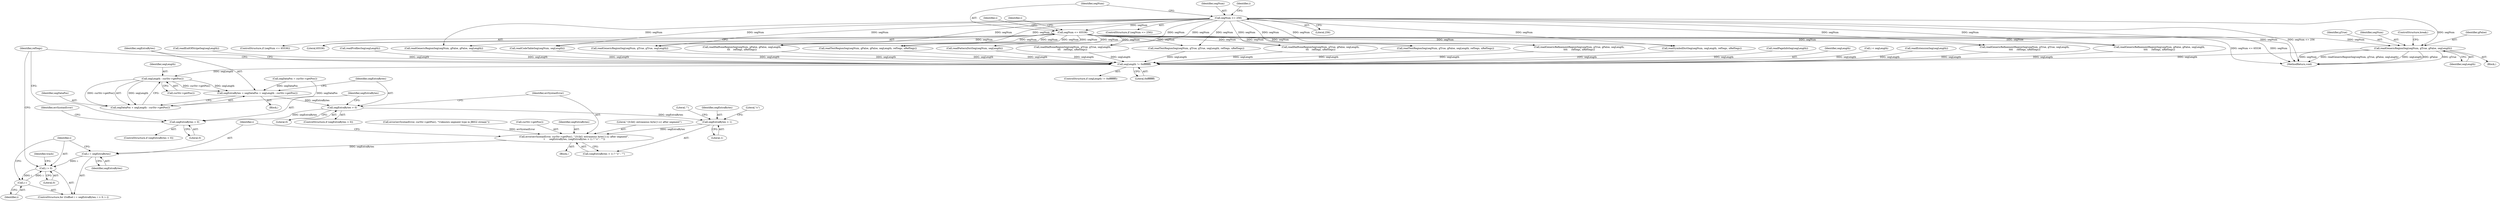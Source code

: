 digraph "0_poppler_58e04a08afee39370283c494ee2e4e392fd3b684@API" {
"1000426" [label="(Call,readGenericRegionSeg(segNum, gTrue, gFalse, segLength))"];
"1000220" [label="(Call,segNum <= 256)"];
"1000245" [label="(Call,segNum <= 65536)"];
"1000512" [label="(Call,segLength != 0xffffffff)"];
"1000521" [label="(Call,segLength - curStr->getPos())"];
"1000517" [label="(Call,segExtraBytes = segDataPos + segLength - curStr->getPos())"];
"1000525" [label="(Call,segExtraBytes > 0)"];
"1000535" [label="(Call,segExtraBytes > 1)"];
"1000529" [label="(Call,error(errSyntaxError, curStr->getPos(), \"{0:lld} extraneous byte{1:s} after segment\",\n \t      segExtraBytes, (segExtraBytes > 1) ? \"s\" : \"\"))"];
"1000543" [label="(Call,i = segExtraBytes)"];
"1000546" [label="(Call,i > 0)"];
"1000549" [label="(Call,i--)"];
"1000557" [label="(Call,segExtraBytes < 0)"];
"1000519" [label="(Call,segDataPos + segLength - curStr->getPos())"];
"1000347" [label="(Block,)"];
"1000539" [label="(Literal,\"\")"];
"1000351" [label="(Call,readSymbolDictSeg(segNum, segLength, refSegs, nRefSegs))"];
"1000554" [label="(Identifier,trash)"];
"1000458" [label="(Call,readGenericRefinementRegionSeg(segNum, gTrue, gTrue, segLength,\n\t\t\t\t     refSegs, nRefSegs))"];
"1000580" [label="(MethodReturn,void)"];
"1000419" [label="(Call,readGenericRegionSeg(segNum, gFalse, gFalse, segLength))"];
"1000433" [label="(Call,readGenericRegionSeg(segNum, gTrue, gTrue, segLength))"];
"1000467" [label="(Call,readPageInfoSeg(segLength))"];
"1000430" [label="(Identifier,segLength)"];
"1000536" [label="(Identifier,segExtraBytes)"];
"1000219" [label="(ControlStructure,if (segNum <= 256))"];
"1000387" [label="(Call,readPatternDictSeg(segNum, segLength))"];
"1000401" [label="(Call,readHalftoneRegionSeg(segNum, gTrue, gFalse, segLength,\n\t\t\t    refSegs, nRefSegs))"];
"1000449" [label="(Call,readGenericRefinementRegionSeg(segNum, gTrue, gFalse, segLength,\n\t\t\t\t     refSegs, nRefSegs))"];
"1000519" [label="(Call,segDataPos + segLength - curStr->getPos())"];
"1000317" [label="(Call,segDataPos = curStr->getPos())"];
"1000518" [label="(Identifier,segExtraBytes)"];
"1000525" [label="(Call,segExtraBytes > 0)"];
"1000550" [label="(Identifier,i)"];
"1000440" [label="(Call,readGenericRefinementRegionSeg(segNum, gFalse, gFalse, segLength,\n\t\t\t\t     refSegs, nRefSegs))"];
"1000559" [label="(Literal,0)"];
"1000543" [label="(Call,i = segExtraBytes)"];
"1000513" [label="(Identifier,segLength)"];
"1000532" [label="(Literal,\"{0:lld} extraneous byte{1:s} after segment\")"];
"1000479" [label="(Call,readCodeTableSeg(segNum, segLength))"];
"1000392" [label="(Call,readHalftoneRegionSeg(segNum, gFalse, gFalse, segLength,\n\t\t\t    refSegs, nRefSegs))"];
"1000537" [label="(Literal,1)"];
"1000541" [label="(ControlStructure,for (Goffset i = segExtraBytes; i > 0; i--))"];
"1000410" [label="(Call,readHalftoneRegionSeg(segNum, gTrue, gTrue, segLength,\n\t\t\t    refSegs, nRefSegs))"];
"1000548" [label="(Literal,0)"];
"1000512" [label="(Call,segLength != 0xffffffff)"];
"1000529" [label="(Call,error(errSyntaxError, curStr->getPos(), \"{0:lld} extraneous byte{1:s} after segment\",\n \t      segExtraBytes, (segExtraBytes > 1) ? \"s\" : \"\"))"];
"1000566" [label="(Identifier,refSegs)"];
"1000431" [label="(ControlStructure,break;)"];
"1000544" [label="(Identifier,i)"];
"1000272" [label="(Identifier,i)"];
"1000535" [label="(Call,segExtraBytes > 1)"];
"1000557" [label="(Call,segExtraBytes < 0)"];
"1000528" [label="(Block,)"];
"1000531" [label="(Call,curStr->getPos())"];
"1000245" [label="(Call,segNum <= 65536)"];
"1000360" [label="(Call,readTextRegionSeg(segNum, gFalse, gFalse, segLength, refSegs, nRefSegs))"];
"1000533" [label="(Identifier,segExtraBytes)"];
"1000521" [label="(Call,segLength - curStr->getPos())"];
"1000523" [label="(Call,curStr->getPos())"];
"1000429" [label="(Identifier,gFalse)"];
"1000526" [label="(Identifier,segExtraBytes)"];
"1000496" [label="(Call,i < segLength)"];
"1000534" [label="(Call,(segExtraBytes > 1) ? \"s\" : \"\")"];
"1000520" [label="(Identifier,segDataPos)"];
"1000546" [label="(Call,i > 0)"];
"1000378" [label="(Call,readTextRegionSeg(segNum, gTrue, gTrue, segLength, refSegs, nRefSegs))"];
"1000221" [label="(Identifier,segNum)"];
"1000484" [label="(Call,readExtensionSeg(segLength))"];
"1000247" [label="(Literal,65536)"];
"1000522" [label="(Identifier,segLength)"];
"1000547" [label="(Identifier,i)"];
"1000562" [label="(Identifier,errSyntaxError)"];
"1000549" [label="(Call,i--)"];
"1000426" [label="(Call,readGenericRegionSeg(segNum, gTrue, gFalse, segLength))"];
"1000222" [label="(Literal,256)"];
"1000220" [label="(Call,segNum <= 256)"];
"1000511" [label="(ControlStructure,if (segLength != 0xffffffff))"];
"1000524" [label="(ControlStructure,if (segExtraBytes > 0))"];
"1000517" [label="(Call,segExtraBytes = segDataPos + segLength - curStr->getPos())"];
"1000428" [label="(Identifier,gTrue)"];
"1000226" [label="(Identifier,i)"];
"1000545" [label="(Identifier,segExtraBytes)"];
"1000538" [label="(Literal,\"s\")"];
"1000246" [label="(Identifier,segNum)"];
"1000471" [label="(Call,readEndOfStripeSeg(segLength))"];
"1000475" [label="(Call,readProfilesSeg(segLength))"];
"1000527" [label="(Literal,0)"];
"1000530" [label="(Identifier,errSyntaxError)"];
"1000556" [label="(ControlStructure,if (segExtraBytes < 0))"];
"1000515" [label="(Block,)"];
"1000369" [label="(Call,readTextRegionSeg(segNum, gTrue, gFalse, segLength, refSegs, nRefSegs))"];
"1000427" [label="(Identifier,segNum)"];
"1000244" [label="(ControlStructure,if (segNum <= 65536))"];
"1000251" [label="(Identifier,i)"];
"1000558" [label="(Identifier,segExtraBytes)"];
"1000514" [label="(Literal,0xffffffff)"];
"1000488" [label="(Call,error(errSyntaxError, curStr->getPos(), \"Unknown segment type in JBIG2 stream\"))"];
"1000426" -> "1000347"  [label="AST: "];
"1000426" -> "1000430"  [label="CFG: "];
"1000427" -> "1000426"  [label="AST: "];
"1000428" -> "1000426"  [label="AST: "];
"1000429" -> "1000426"  [label="AST: "];
"1000430" -> "1000426"  [label="AST: "];
"1000431" -> "1000426"  [label="CFG: "];
"1000426" -> "1000580"  [label="DDG: gTrue"];
"1000426" -> "1000580"  [label="DDG: segNum"];
"1000426" -> "1000580"  [label="DDG: readGenericRegionSeg(segNum, gTrue, gFalse, segLength)"];
"1000426" -> "1000580"  [label="DDG: segLength"];
"1000426" -> "1000580"  [label="DDG: gFalse"];
"1000220" -> "1000426"  [label="DDG: segNum"];
"1000245" -> "1000426"  [label="DDG: segNum"];
"1000426" -> "1000512"  [label="DDG: segLength"];
"1000220" -> "1000219"  [label="AST: "];
"1000220" -> "1000222"  [label="CFG: "];
"1000221" -> "1000220"  [label="AST: "];
"1000222" -> "1000220"  [label="AST: "];
"1000226" -> "1000220"  [label="CFG: "];
"1000246" -> "1000220"  [label="CFG: "];
"1000220" -> "1000580"  [label="DDG: segNum"];
"1000220" -> "1000580"  [label="DDG: segNum <= 256"];
"1000220" -> "1000245"  [label="DDG: segNum"];
"1000220" -> "1000351"  [label="DDG: segNum"];
"1000220" -> "1000360"  [label="DDG: segNum"];
"1000220" -> "1000369"  [label="DDG: segNum"];
"1000220" -> "1000378"  [label="DDG: segNum"];
"1000220" -> "1000387"  [label="DDG: segNum"];
"1000220" -> "1000392"  [label="DDG: segNum"];
"1000220" -> "1000401"  [label="DDG: segNum"];
"1000220" -> "1000410"  [label="DDG: segNum"];
"1000220" -> "1000419"  [label="DDG: segNum"];
"1000220" -> "1000433"  [label="DDG: segNum"];
"1000220" -> "1000440"  [label="DDG: segNum"];
"1000220" -> "1000449"  [label="DDG: segNum"];
"1000220" -> "1000458"  [label="DDG: segNum"];
"1000220" -> "1000479"  [label="DDG: segNum"];
"1000245" -> "1000244"  [label="AST: "];
"1000245" -> "1000247"  [label="CFG: "];
"1000246" -> "1000245"  [label="AST: "];
"1000247" -> "1000245"  [label="AST: "];
"1000251" -> "1000245"  [label="CFG: "];
"1000272" -> "1000245"  [label="CFG: "];
"1000245" -> "1000580"  [label="DDG: segNum <= 65536"];
"1000245" -> "1000580"  [label="DDG: segNum"];
"1000245" -> "1000351"  [label="DDG: segNum"];
"1000245" -> "1000360"  [label="DDG: segNum"];
"1000245" -> "1000369"  [label="DDG: segNum"];
"1000245" -> "1000378"  [label="DDG: segNum"];
"1000245" -> "1000387"  [label="DDG: segNum"];
"1000245" -> "1000392"  [label="DDG: segNum"];
"1000245" -> "1000401"  [label="DDG: segNum"];
"1000245" -> "1000410"  [label="DDG: segNum"];
"1000245" -> "1000419"  [label="DDG: segNum"];
"1000245" -> "1000433"  [label="DDG: segNum"];
"1000245" -> "1000440"  [label="DDG: segNum"];
"1000245" -> "1000449"  [label="DDG: segNum"];
"1000245" -> "1000458"  [label="DDG: segNum"];
"1000245" -> "1000479"  [label="DDG: segNum"];
"1000512" -> "1000511"  [label="AST: "];
"1000512" -> "1000514"  [label="CFG: "];
"1000513" -> "1000512"  [label="AST: "];
"1000514" -> "1000512"  [label="AST: "];
"1000518" -> "1000512"  [label="CFG: "];
"1000566" -> "1000512"  [label="CFG: "];
"1000392" -> "1000512"  [label="DDG: segLength"];
"1000401" -> "1000512"  [label="DDG: segLength"];
"1000360" -> "1000512"  [label="DDG: segLength"];
"1000467" -> "1000512"  [label="DDG: segLength"];
"1000351" -> "1000512"  [label="DDG: segLength"];
"1000419" -> "1000512"  [label="DDG: segLength"];
"1000369" -> "1000512"  [label="DDG: segLength"];
"1000449" -> "1000512"  [label="DDG: segLength"];
"1000378" -> "1000512"  [label="DDG: segLength"];
"1000458" -> "1000512"  [label="DDG: segLength"];
"1000479" -> "1000512"  [label="DDG: segLength"];
"1000433" -> "1000512"  [label="DDG: segLength"];
"1000387" -> "1000512"  [label="DDG: segLength"];
"1000496" -> "1000512"  [label="DDG: segLength"];
"1000471" -> "1000512"  [label="DDG: segLength"];
"1000410" -> "1000512"  [label="DDG: segLength"];
"1000475" -> "1000512"  [label="DDG: segLength"];
"1000484" -> "1000512"  [label="DDG: segLength"];
"1000440" -> "1000512"  [label="DDG: segLength"];
"1000512" -> "1000521"  [label="DDG: segLength"];
"1000521" -> "1000519"  [label="AST: "];
"1000521" -> "1000523"  [label="CFG: "];
"1000522" -> "1000521"  [label="AST: "];
"1000523" -> "1000521"  [label="AST: "];
"1000519" -> "1000521"  [label="CFG: "];
"1000521" -> "1000517"  [label="DDG: segLength"];
"1000521" -> "1000517"  [label="DDG: curStr->getPos()"];
"1000521" -> "1000519"  [label="DDG: segLength"];
"1000521" -> "1000519"  [label="DDG: curStr->getPos()"];
"1000517" -> "1000515"  [label="AST: "];
"1000517" -> "1000519"  [label="CFG: "];
"1000518" -> "1000517"  [label="AST: "];
"1000519" -> "1000517"  [label="AST: "];
"1000526" -> "1000517"  [label="CFG: "];
"1000317" -> "1000517"  [label="DDG: segDataPos"];
"1000517" -> "1000525"  [label="DDG: segExtraBytes"];
"1000525" -> "1000524"  [label="AST: "];
"1000525" -> "1000527"  [label="CFG: "];
"1000526" -> "1000525"  [label="AST: "];
"1000527" -> "1000525"  [label="AST: "];
"1000530" -> "1000525"  [label="CFG: "];
"1000558" -> "1000525"  [label="CFG: "];
"1000525" -> "1000535"  [label="DDG: segExtraBytes"];
"1000525" -> "1000557"  [label="DDG: segExtraBytes"];
"1000535" -> "1000534"  [label="AST: "];
"1000535" -> "1000537"  [label="CFG: "];
"1000536" -> "1000535"  [label="AST: "];
"1000537" -> "1000535"  [label="AST: "];
"1000538" -> "1000535"  [label="CFG: "];
"1000539" -> "1000535"  [label="CFG: "];
"1000535" -> "1000529"  [label="DDG: segExtraBytes"];
"1000529" -> "1000528"  [label="AST: "];
"1000529" -> "1000534"  [label="CFG: "];
"1000530" -> "1000529"  [label="AST: "];
"1000531" -> "1000529"  [label="AST: "];
"1000532" -> "1000529"  [label="AST: "];
"1000533" -> "1000529"  [label="AST: "];
"1000534" -> "1000529"  [label="AST: "];
"1000544" -> "1000529"  [label="CFG: "];
"1000488" -> "1000529"  [label="DDG: errSyntaxError"];
"1000529" -> "1000543"  [label="DDG: segExtraBytes"];
"1000543" -> "1000541"  [label="AST: "];
"1000543" -> "1000545"  [label="CFG: "];
"1000544" -> "1000543"  [label="AST: "];
"1000545" -> "1000543"  [label="AST: "];
"1000547" -> "1000543"  [label="CFG: "];
"1000543" -> "1000546"  [label="DDG: i"];
"1000546" -> "1000541"  [label="AST: "];
"1000546" -> "1000548"  [label="CFG: "];
"1000547" -> "1000546"  [label="AST: "];
"1000548" -> "1000546"  [label="AST: "];
"1000554" -> "1000546"  [label="CFG: "];
"1000566" -> "1000546"  [label="CFG: "];
"1000549" -> "1000546"  [label="DDG: i"];
"1000546" -> "1000549"  [label="DDG: i"];
"1000549" -> "1000541"  [label="AST: "];
"1000549" -> "1000550"  [label="CFG: "];
"1000550" -> "1000549"  [label="AST: "];
"1000547" -> "1000549"  [label="CFG: "];
"1000557" -> "1000556"  [label="AST: "];
"1000557" -> "1000559"  [label="CFG: "];
"1000558" -> "1000557"  [label="AST: "];
"1000559" -> "1000557"  [label="AST: "];
"1000562" -> "1000557"  [label="CFG: "];
"1000566" -> "1000557"  [label="CFG: "];
"1000520" -> "1000519"  [label="AST: "];
"1000317" -> "1000519"  [label="DDG: segDataPos"];
}
